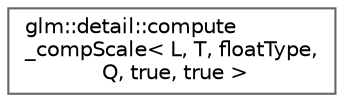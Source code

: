 digraph "Graphical Class Hierarchy"
{
 // LATEX_PDF_SIZE
  bgcolor="transparent";
  edge [fontname=Helvetica,fontsize=10,labelfontname=Helvetica,labelfontsize=10];
  node [fontname=Helvetica,fontsize=10,shape=box,height=0.2,width=0.4];
  rankdir="LR";
  Node0 [id="Node000000",label="glm::detail::compute\l_compScale\< L, T, floatType,\l Q, true, true \>",height=0.2,width=0.4,color="grey40", fillcolor="white", style="filled",URL="$structglm_1_1detail_1_1compute__comp_scale_3_01_l_00_01_t_00_01float_type_00_01_q_00_01true_00_01true_01_4.html",tooltip=" "];
}
